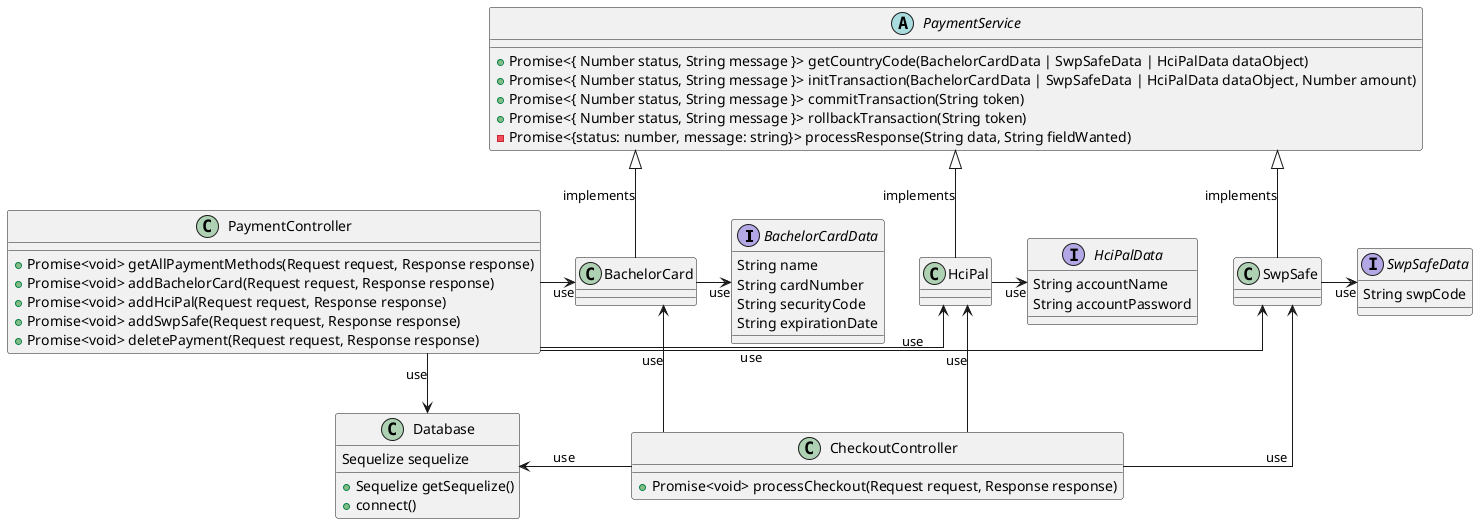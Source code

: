 @startuml Payment Class Diagram
skinparam linetype ortho

interface BachelorCardData {
    String name
    String cardNumber
    String securityCode
    String expirationDate
}

interface SwpSafeData {
    String swpCode
}

interface HciPalData {
    String accountName
    String accountPassword
}

abstract PaymentService {
    + Promise<{ Number status, String message }> getCountryCode(BachelorCardData | SwpSafeData | HciPalData dataObject)
    + Promise<{ Number status, String message }> initTransaction(BachelorCardData | SwpSafeData | HciPalData dataObject, Number amount)
    + Promise<{ Number status, String message }> commitTransaction(String token)
    + Promise<{ Number status, String message }> rollbackTransaction(String token)
    - Promise<{status: number, message: string}> processResponse(String data, String fieldWanted)
}

class BachelorCard

class HciPal

class SwpSafe

class Database {
    Sequelize sequelize

    + Sequelize getSequelize()
    + connect()
}

class PaymentController {
    + Promise<void> getAllPaymentMethods(Request request, Response response)
    + Promise<void> addBachelorCard(Request request, Response response)
    + Promise<void> addHciPal(Request request, Response response)
    + Promise<void> addSwpSafe(Request request, Response response)
    + Promise<void> deletePayment(Request request, Response response)
}

class CheckoutController {
    + Promise<void> processCheckout(Request request, Response response)
}

PaymentService <|-- BachelorCard : implements
PaymentService <|-- HciPal : implements
PaymentService <|-- SwpSafe : implements

PaymentController -r-> BachelorCard : use
PaymentController -r-> HciPal : use
PaymentController -r-> SwpSafe : use
PaymentController -d-> Database : use

CheckoutController -u-> BachelorCard : use
CheckoutController -u-> HciPal : use
CheckoutController -u-> SwpSafe : use
CheckoutController -l-> Database : use

HciPal -r-> HciPalData : use
BachelorCard -r-> BachelorCardData : use
SwpSafe -r-> SwpSafeData : use
@enduml
